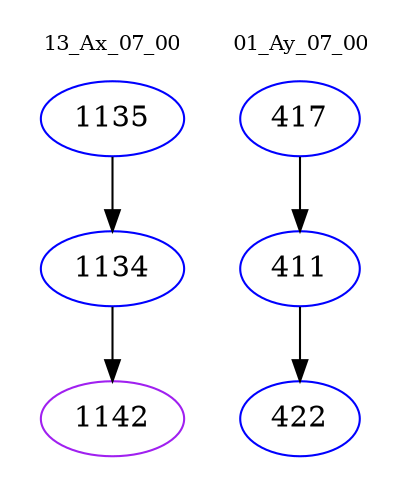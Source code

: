 digraph{
subgraph cluster_0 {
color = white
label = "13_Ax_07_00";
fontsize=10;
T0_1135 [label="1135", color="blue"]
T0_1135 -> T0_1134 [color="black"]
T0_1134 [label="1134", color="blue"]
T0_1134 -> T0_1142 [color="black"]
T0_1142 [label="1142", color="purple"]
}
subgraph cluster_1 {
color = white
label = "01_Ay_07_00";
fontsize=10;
T1_417 [label="417", color="blue"]
T1_417 -> T1_411 [color="black"]
T1_411 [label="411", color="blue"]
T1_411 -> T1_422 [color="black"]
T1_422 [label="422", color="blue"]
}
}
